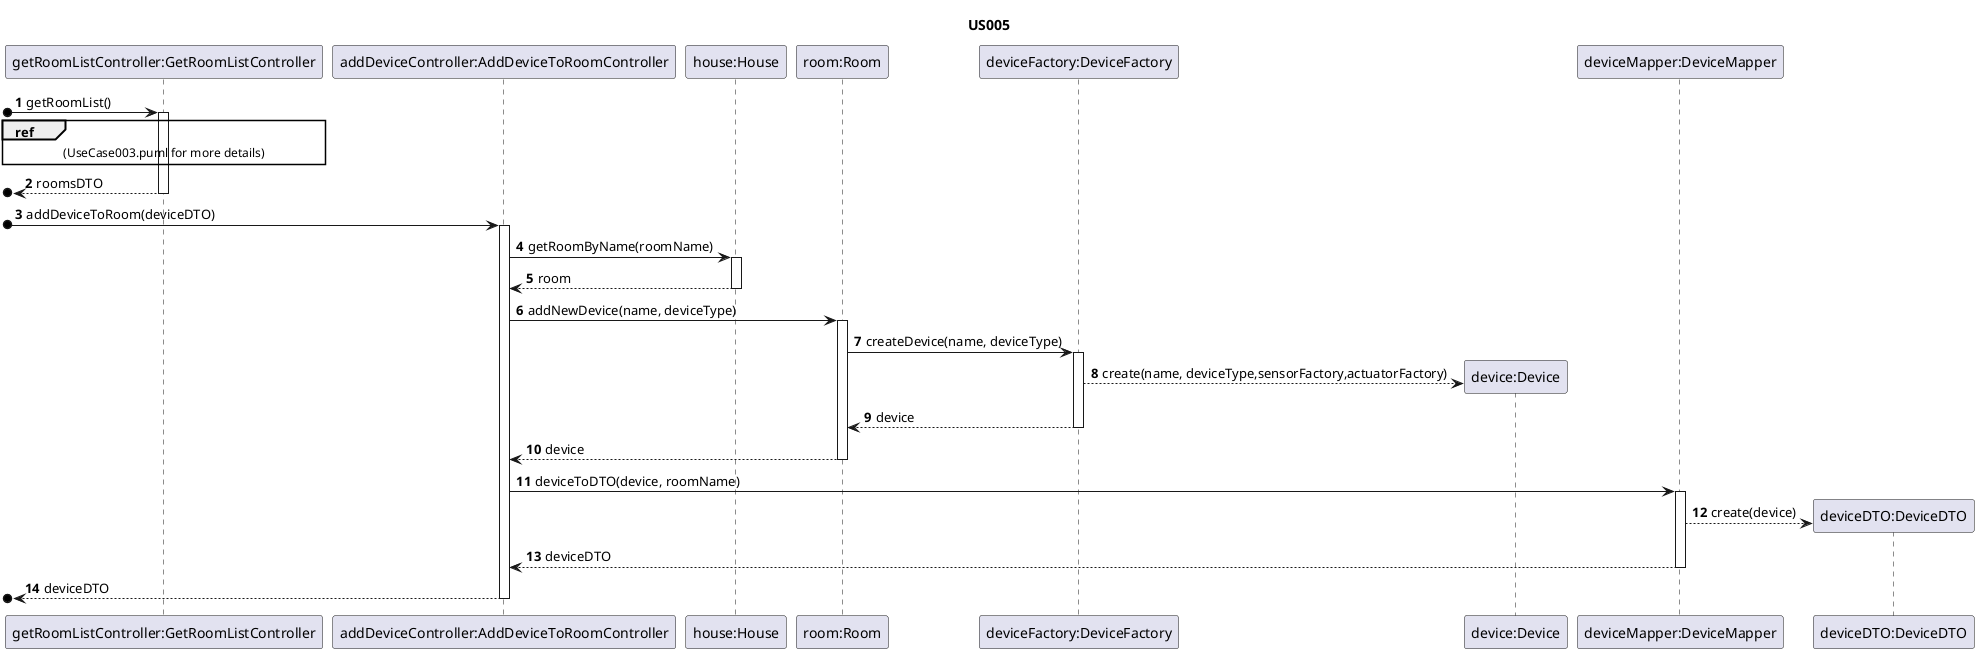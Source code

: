 @startuml

autonumber

title US005

/'
As a Power User [or Administrator], I want to add a new device to a room, in order to configure it.
'/

participant "getRoomListController:GetRoomListController" as G
participant "addDeviceController:AddDeviceToRoomController" as A
participant "house:House" as H
participant "room:Room" as R
participant "deviceFactory:DeviceFactory" as F
participant "device:Device" as D
participant "deviceMapper:DeviceMapper" as M
participant "deviceDTO:DeviceDTO" as DTO

[o->G : getRoomList()
activate G
ref over G : (UseCase003.puml for more details)
[o<--G : roomsDTO
deactivate G
[o->A : addDeviceToRoom(deviceDTO)
activate A
A->H : getRoomByName(roomName)
activate H
H-->A : room
deactivate H
A->R : addNewDevice(name, deviceType)
activate R
R->F : createDevice(name, deviceType)
activate F
F-->D** : create(name, deviceType,sensorFactory,actuatorFactory)
F-->R : device
deactivate F
R-->A : device
deactivate R
A->M : deviceToDTO(device, roomName)
activate M
M-->DTO** : create(device)
M-->A : deviceDTO
deactivate M
[o<--A : deviceDTO
deactivate A



@enduml